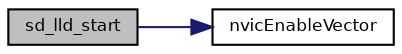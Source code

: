 digraph "sd_lld_start"
{
  bgcolor="transparent";
  edge [fontname="Helvetica",fontsize="8",labelfontname="Helvetica",labelfontsize="8"];
  node [fontname="Helvetica",fontsize="8",shape=record];
  rankdir="LR";
  Node18 [label="sd_lld_start",height=0.2,width=0.4,color="black", fillcolor="grey75", style="filled", fontcolor="black"];
  Node18 -> Node19 [color="midnightblue",fontsize="8",style="solid",fontname="Helvetica"];
  Node19 [label="nvicEnableVector",height=0.2,width=0.4,color="black",URL="$group___c_o_m_m_o_n___a_r_m_c_mx___n_v_i_c.html#gaf27b6cd4f76874f8d5bbcbff7d6015d6",tooltip="Sets the priority of an interrupt handler and enables it. "];
}
